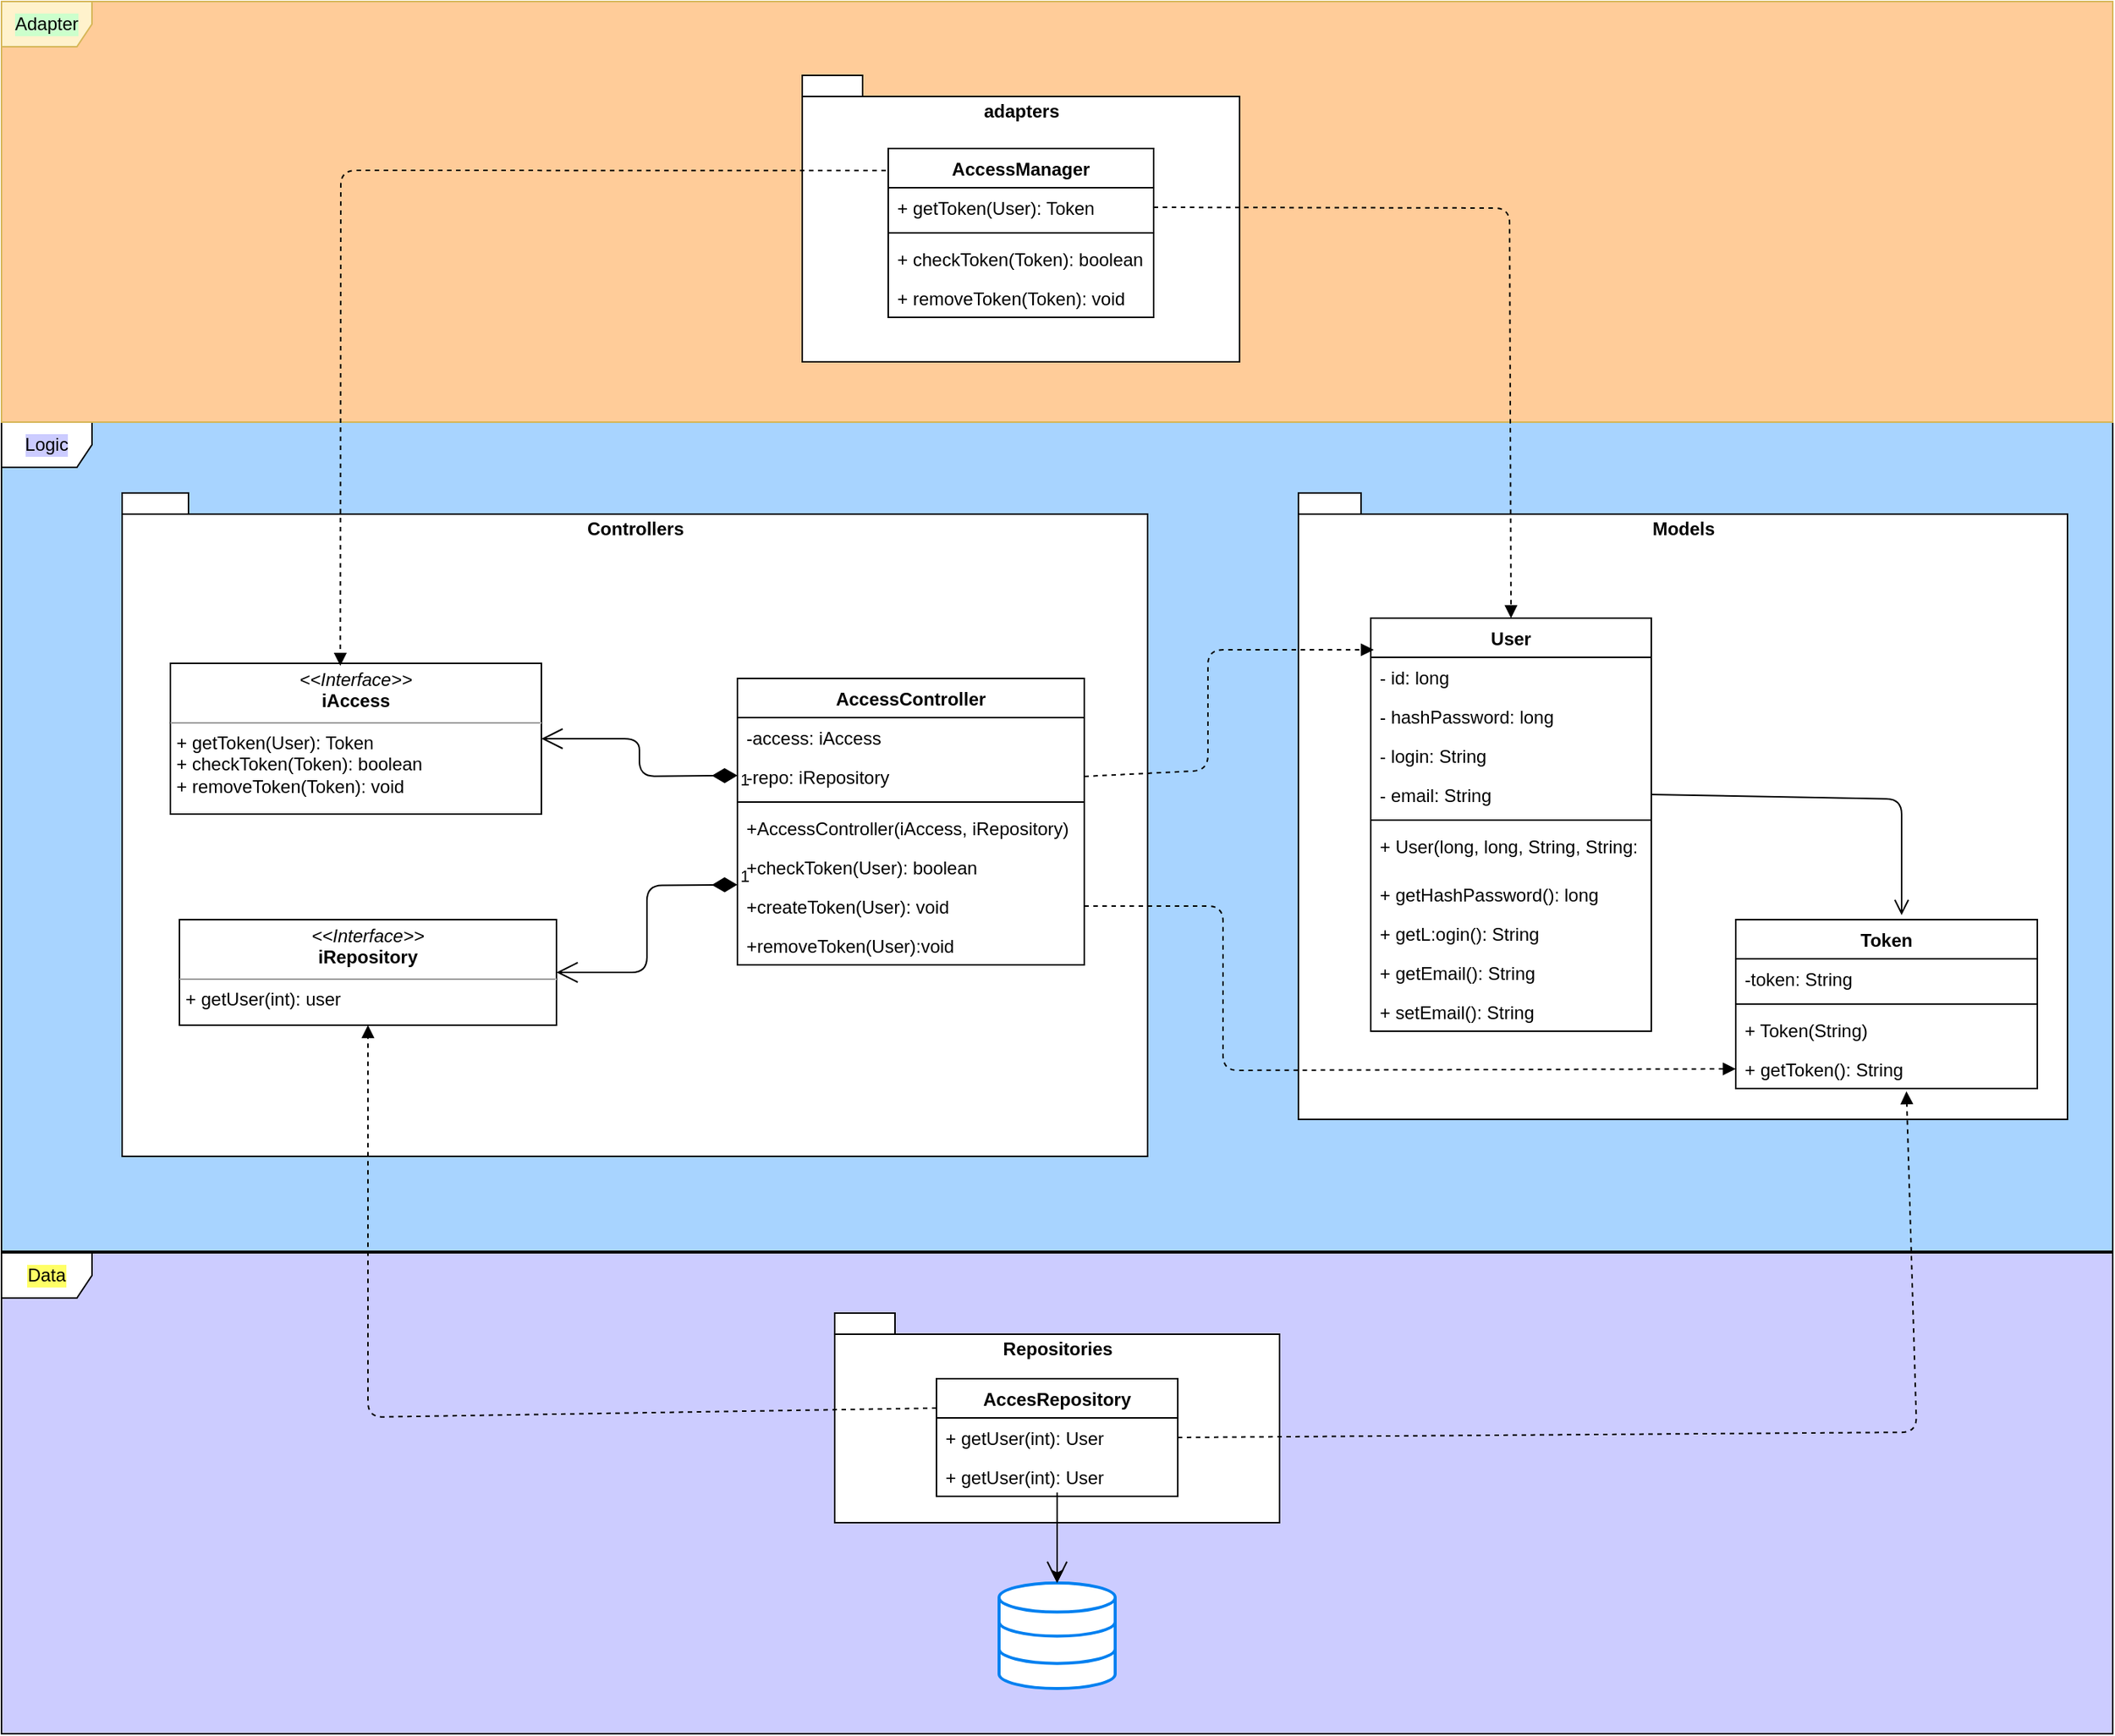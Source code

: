 <mxfile>
    <diagram id="HveUVGLnDqSkw_67JXfe" name="Страница 1">
        <mxGraphModel dx="3606" dy="2487" grid="1" gridSize="10" guides="1" tooltips="1" connect="1" arrows="1" fold="1" page="1" pageScale="1" pageWidth="827" pageHeight="1169" math="0" shadow="0">
            <root>
                <mxCell id="0"/>
                <mxCell id="1" parent="0"/>
                <mxCell id="2" value="Data" style="shape=umlFrame;whiteSpace=wrap;html=1;labelBackgroundColor=#FFFF66;swimlaneFillColor=#CCCCFF;" parent="1" vertex="1">
                    <mxGeometry x="-1630" y="-339" width="1400" height="319" as="geometry"/>
                </mxCell>
                <mxCell id="3" value="Logic" style="shape=umlFrame;whiteSpace=wrap;html=1;labelBackgroundColor=#CCCCFF;swimlaneFillColor=#A8D4FF;" parent="1" vertex="1">
                    <mxGeometry x="-1630" y="-890" width="1400" height="550" as="geometry"/>
                </mxCell>
                <mxCell id="180" value="" style="edgeStyle=none;html=1;strokeColor=#000000;" edge="1" parent="1" source="4" target="26">
                    <mxGeometry relative="1" as="geometry"/>
                </mxCell>
                <mxCell id="4" value="Repositories" style="shape=folder;fontStyle=1;spacingTop=10;tabWidth=40;tabHeight=14;tabPosition=left;html=1;verticalAlign=top;" parent="1" vertex="1">
                    <mxGeometry x="-1077.5" y="-299" width="295" height="139" as="geometry"/>
                </mxCell>
                <mxCell id="5" value="Controllers" style="shape=folder;fontStyle=1;spacingTop=10;tabWidth=40;tabHeight=14;tabPosition=left;html=1;horizontal=1;verticalAlign=top;" parent="1" vertex="1">
                    <mxGeometry x="-1550" y="-843" width="680" height="440" as="geometry"/>
                </mxCell>
                <mxCell id="6" value="Adapter" style="shape=umlFrame;whiteSpace=wrap;html=1;labelBackgroundColor=#CCFFCC;fillColor=#fff2cc;Background=#000000;strokeColor=#d6b656;swimlaneFillColor=#FFCC99;" parent="1" vertex="1">
                    <mxGeometry x="-1630" y="-1169" width="1400" height="279" as="geometry"/>
                </mxCell>
                <mxCell id="7" value="adapters" style="shape=folder;fontStyle=1;spacingTop=10;tabWidth=40;tabHeight=14;tabPosition=left;html=1;align=center;verticalAlign=top;" parent="1" vertex="1">
                    <mxGeometry x="-1099" y="-1120" width="290" height="190" as="geometry"/>
                </mxCell>
                <mxCell id="8" value="AccessManager" style="swimlane;fontStyle=1;align=center;verticalAlign=top;childLayout=stackLayout;horizontal=1;startSize=26;horizontalStack=0;resizeParent=1;resizeParentMax=0;resizeLast=0;collapsible=1;marginBottom=0;" parent="1" vertex="1">
                    <mxGeometry x="-1042" y="-1071.5" width="176" height="112" as="geometry"/>
                </mxCell>
                <mxCell id="9" value="+ getToken(User): Token" style="text;strokeColor=none;fillColor=none;align=left;verticalAlign=top;spacingLeft=4;spacingRight=4;overflow=hidden;rotatable=0;points=[[0,0.5],[1,0.5]];portConstraint=eastwest;" parent="8" vertex="1">
                    <mxGeometry y="26" width="176" height="26" as="geometry"/>
                </mxCell>
                <mxCell id="10" value="" style="line;strokeWidth=1;fillColor=none;align=left;verticalAlign=middle;spacingTop=-1;spacingLeft=3;spacingRight=3;rotatable=0;labelPosition=right;points=[];portConstraint=eastwest;strokeColor=inherit;" parent="8" vertex="1">
                    <mxGeometry y="52" width="176" height="8" as="geometry"/>
                </mxCell>
                <mxCell id="11" value="+ checkToken(Token): boolean" style="text;strokeColor=none;fillColor=none;align=left;verticalAlign=top;spacingLeft=4;spacingRight=4;overflow=hidden;rotatable=0;points=[[0,0.5],[1,0.5]];portConstraint=eastwest;" parent="8" vertex="1">
                    <mxGeometry y="60" width="176" height="26" as="geometry"/>
                </mxCell>
                <mxCell id="163" value="+ removeToken(Token): void" style="text;strokeColor=none;fillColor=none;align=left;verticalAlign=top;spacingLeft=4;spacingRight=4;overflow=hidden;rotatable=0;points=[[0,0.5],[1,0.5]];portConstraint=eastwest;" parent="8" vertex="1">
                    <mxGeometry y="86" width="176" height="26" as="geometry"/>
                </mxCell>
                <mxCell id="12" value="AccessController" style="swimlane;fontStyle=1;align=center;verticalAlign=top;childLayout=stackLayout;horizontal=1;startSize=26;horizontalStack=0;resizeParent=1;resizeParentMax=0;resizeLast=0;collapsible=1;marginBottom=0;" parent="1" vertex="1">
                    <mxGeometry x="-1142" y="-720" width="230" height="190" as="geometry">
                        <mxRectangle x="-1266" y="-401" width="120" height="30" as="alternateBounds"/>
                    </mxGeometry>
                </mxCell>
                <mxCell id="13" value="-access: iAccess" style="text;strokeColor=none;fillColor=none;align=left;verticalAlign=top;spacingLeft=4;spacingRight=4;overflow=hidden;rotatable=0;points=[[0,0.5],[1,0.5]];portConstraint=eastwest;" parent="12" vertex="1">
                    <mxGeometry y="26" width="230" height="26" as="geometry"/>
                </mxCell>
                <mxCell id="15" value="1" style="endArrow=open;html=1;endSize=12;startArrow=diamondThin;startSize=14;startFill=1;edgeStyle=orthogonalEdgeStyle;align=left;verticalAlign=middle;entryX=1;entryY=0.5;entryDx=0;entryDy=0;" parent="12" target="28" edge="1">
                    <mxGeometry x="-1" y="3" relative="1" as="geometry">
                        <mxPoint y="64.41" as="sourcePoint"/>
                        <mxPoint x="160" y="64.41" as="targetPoint"/>
                    </mxGeometry>
                </mxCell>
                <mxCell id="14" value="-repo: iRepository" style="text;strokeColor=none;fillColor=none;align=left;verticalAlign=top;spacingLeft=4;spacingRight=4;overflow=hidden;rotatable=0;points=[[0,0.5],[1,0.5]];portConstraint=eastwest;" parent="12" vertex="1">
                    <mxGeometry y="52" width="230" height="26" as="geometry"/>
                </mxCell>
                <mxCell id="17" value="" style="line;strokeWidth=1;fillColor=none;align=left;verticalAlign=middle;spacingTop=-1;spacingLeft=3;spacingRight=3;rotatable=0;labelPosition=right;points=[];portConstraint=eastwest;strokeColor=inherit;" parent="12" vertex="1">
                    <mxGeometry y="78" width="230" height="8" as="geometry"/>
                </mxCell>
                <mxCell id="18" value="+AccessController(iAccess, iRepository)" style="text;strokeColor=none;fillColor=none;align=left;verticalAlign=top;spacingLeft=4;spacingRight=4;overflow=hidden;rotatable=0;points=[[0,0.5],[1,0.5]];portConstraint=eastwest;" parent="12" vertex="1">
                    <mxGeometry y="86" width="230" height="26" as="geometry"/>
                </mxCell>
                <mxCell id="19" value="1" style="endArrow=open;html=1;endSize=12;startArrow=diamondThin;startSize=14;startFill=1;edgeStyle=orthogonalEdgeStyle;align=left;verticalAlign=bottom;entryX=1;entryY=0.5;entryDx=0;entryDy=0;" parent="12" target="27" edge="1">
                    <mxGeometry x="-1" y="3" relative="1" as="geometry">
                        <mxPoint y="136.82" as="sourcePoint"/>
                        <mxPoint x="160" y="136.82" as="targetPoint"/>
                    </mxGeometry>
                </mxCell>
                <mxCell id="20" value="+checkToken(User): boolean" style="text;strokeColor=none;fillColor=none;align=left;verticalAlign=top;spacingLeft=4;spacingRight=4;overflow=hidden;rotatable=0;points=[[0,0.5],[1,0.5]];portConstraint=eastwest;" parent="12" vertex="1">
                    <mxGeometry y="112" width="230" height="26" as="geometry"/>
                </mxCell>
                <mxCell id="165" value="+createToken(User): void" style="text;strokeColor=none;fillColor=none;align=left;verticalAlign=top;spacingLeft=4;spacingRight=4;overflow=hidden;rotatable=0;points=[[0,0.5],[1,0.5]];portConstraint=eastwest;" vertex="1" parent="12">
                    <mxGeometry y="138" width="230" height="26" as="geometry"/>
                </mxCell>
                <mxCell id="166" value="+removeToken(User):void" style="text;strokeColor=none;fillColor=none;align=left;verticalAlign=top;spacingLeft=4;spacingRight=4;overflow=hidden;rotatable=0;points=[[0,0.5],[1,0.5]];portConstraint=eastwest;" vertex="1" parent="12">
                    <mxGeometry y="164" width="230" height="26" as="geometry"/>
                </mxCell>
                <mxCell id="21" value="AccesRepository" style="swimlane;fontStyle=1;align=center;verticalAlign=top;childLayout=stackLayout;horizontal=1;startSize=26;horizontalStack=0;resizeParent=1;resizeParentMax=0;resizeLast=0;collapsible=1;marginBottom=0;" parent="1" vertex="1">
                    <mxGeometry x="-1010" y="-255.5" width="160" height="78" as="geometry"/>
                </mxCell>
                <mxCell id="22" value="+ getUser(int): User" style="text;strokeColor=none;fillColor=none;align=left;verticalAlign=top;spacingLeft=4;spacingRight=4;overflow=hidden;rotatable=0;points=[[0,0.5],[1,0.5]];portConstraint=eastwest;" parent="21" vertex="1">
                    <mxGeometry y="26" width="160" height="26" as="geometry"/>
                </mxCell>
                <mxCell id="179" value="+ getUser(int): User" style="text;strokeColor=none;fillColor=none;align=left;verticalAlign=top;spacingLeft=4;spacingRight=4;overflow=hidden;rotatable=0;points=[[0,0.5],[1,0.5]];portConstraint=eastwest;" vertex="1" parent="21">
                    <mxGeometry y="52" width="160" height="26" as="geometry"/>
                </mxCell>
                <mxCell id="26" value="" style="html=1;verticalLabelPosition=bottom;align=center;labelBackgroundColor=#ffffff;verticalAlign=top;strokeWidth=2;strokeColor=#0080F0;shadow=0;dashed=0;shape=mxgraph.ios7.icons.data;" parent="1" vertex="1">
                    <mxGeometry x="-968.5" y="-120" width="77" height="70" as="geometry"/>
                </mxCell>
                <mxCell id="27" value="&lt;p style=&quot;margin:0px;margin-top:4px;text-align:center;&quot;&gt;&lt;i&gt;&amp;lt;&amp;lt;Interface&amp;gt;&amp;gt;&lt;/i&gt;&lt;br&gt;&lt;b&gt;iRepository&lt;/b&gt;&lt;/p&gt;&lt;hr size=&quot;1&quot;&gt;&lt;p style=&quot;margin:0px;margin-left:4px;&quot;&gt;&lt;span style=&quot;background-color: initial;&quot;&gt;+ getUser(int): user&lt;/span&gt;&lt;/p&gt;" style="verticalAlign=top;align=left;overflow=fill;fontSize=12;fontFamily=Helvetica;html=1;" parent="1" vertex="1">
                    <mxGeometry x="-1512" y="-560" width="250" height="70" as="geometry"/>
                </mxCell>
                <mxCell id="28" value="&lt;p style=&quot;margin:0px;margin-top:4px;text-align:center;&quot;&gt;&lt;i&gt;&amp;lt;&amp;lt;Interface&amp;gt;&amp;gt;&lt;/i&gt;&lt;br&gt;&lt;b&gt;iAccess&lt;/b&gt;&lt;/p&gt;&lt;hr size=&quot;1&quot;&gt;&lt;p style=&quot;margin:0px;margin-left:4px;&quot;&gt;&lt;span style=&quot;background-color: initial;&quot;&gt;+ getToken(User): Token&lt;/span&gt;&lt;/p&gt;&lt;p style=&quot;margin:0px;margin-left:4px;&quot;&gt;&lt;span style=&quot;background-color: initial;&quot;&gt;+ checkToken(Token): boolean&lt;/span&gt;&lt;br&gt;&lt;/p&gt;&lt;p style=&quot;margin:0px;margin-left:4px;&quot;&gt;&lt;span style=&quot;background-color: initial;&quot;&gt;+ removeToken(Token): void&lt;/span&gt;&lt;/p&gt;" style="verticalAlign=top;align=left;overflow=fill;fontSize=12;fontFamily=Helvetica;html=1;" parent="1" vertex="1">
                    <mxGeometry x="-1518" y="-730" width="246" height="100" as="geometry"/>
                </mxCell>
                <mxCell id="29" value="" style="html=1;verticalAlign=bottom;labelBackgroundColor=none;endArrow=block;endFill=1;dashed=1;exitX=-0.009;exitY=0.131;exitDx=0;exitDy=0;exitPerimeter=0;entryX=0.458;entryY=0.016;entryDx=0;entryDy=0;entryPerimeter=0;strokeColor=#000000;" parent="1" source="8" target="28" edge="1">
                    <mxGeometry width="160" relative="1" as="geometry">
                        <mxPoint x="-1326" y="-541" as="sourcePoint"/>
                        <mxPoint x="-1166" y="-541" as="targetPoint"/>
                        <Array as="points">
                            <mxPoint x="-1405" y="-1057"/>
                        </Array>
                    </mxGeometry>
                </mxCell>
                <mxCell id="30" value="" style="html=1;verticalAlign=bottom;labelBackgroundColor=none;endArrow=block;endFill=1;dashed=1;exitX=0;exitY=0.25;exitDx=0;exitDy=0;entryX=0.5;entryY=1;entryDx=0;entryDy=0;" parent="1" source="21" target="27" edge="1">
                    <mxGeometry width="160" relative="1" as="geometry">
                        <mxPoint x="-1326" y="159" as="sourcePoint"/>
                        <mxPoint x="-1166" y="159" as="targetPoint"/>
                        <Array as="points">
                            <mxPoint x="-1387" y="-230"/>
                        </Array>
                    </mxGeometry>
                </mxCell>
                <mxCell id="37" value="Models" style="shape=folder;fontStyle=1;spacingTop=10;tabWidth=40;tabHeight=14;tabPosition=left;html=1;horizontal=1;verticalAlign=top;" parent="1" vertex="1">
                    <mxGeometry x="-770" y="-843" width="510" height="415.5" as="geometry"/>
                </mxCell>
                <mxCell id="38" value="User" style="swimlane;fontStyle=1;align=center;verticalAlign=top;childLayout=stackLayout;horizontal=1;startSize=26;horizontalStack=0;resizeParent=1;resizeParentMax=0;resizeLast=0;collapsible=1;marginBottom=0;" parent="1" vertex="1">
                    <mxGeometry x="-722" y="-760" width="186" height="274" as="geometry"/>
                </mxCell>
                <mxCell id="39" value="- id: long" style="text;strokeColor=none;fillColor=none;align=left;verticalAlign=top;spacingLeft=4;spacingRight=4;overflow=hidden;rotatable=0;points=[[0,0.5],[1,0.5]];portConstraint=eastwest;" parent="38" vertex="1">
                    <mxGeometry y="26" width="186" height="26" as="geometry"/>
                </mxCell>
                <mxCell id="40" value="- hashPassword: long" style="text;strokeColor=none;fillColor=none;align=left;verticalAlign=top;spacingLeft=4;spacingRight=4;overflow=hidden;rotatable=0;points=[[0,0.5],[1,0.5]];portConstraint=eastwest;" parent="38" vertex="1">
                    <mxGeometry y="52" width="186" height="26" as="geometry"/>
                </mxCell>
                <mxCell id="41" value="- login: String" style="text;strokeColor=none;fillColor=none;align=left;verticalAlign=top;spacingLeft=4;spacingRight=4;overflow=hidden;rotatable=0;points=[[0,0.5],[1,0.5]];portConstraint=eastwest;" parent="38" vertex="1">
                    <mxGeometry y="78" width="186" height="26" as="geometry"/>
                </mxCell>
                <mxCell id="42" value="- email: String" style="text;strokeColor=none;fillColor=none;align=left;verticalAlign=top;spacingLeft=4;spacingRight=4;overflow=hidden;rotatable=0;points=[[0,0.5],[1,0.5]];portConstraint=eastwest;" parent="38" vertex="1">
                    <mxGeometry y="104" width="186" height="26" as="geometry"/>
                </mxCell>
                <mxCell id="46" value="" style="line;strokeWidth=1;fillColor=none;align=left;verticalAlign=middle;spacingTop=-1;spacingLeft=3;spacingRight=3;rotatable=0;labelPosition=right;points=[];portConstraint=eastwest;strokeColor=inherit;" parent="38" vertex="1">
                    <mxGeometry y="130" width="186" height="8" as="geometry"/>
                </mxCell>
                <mxCell id="47" value="+ User(long, long, String, String:" style="text;strokeColor=none;fillColor=none;align=left;verticalAlign=top;spacingLeft=4;spacingRight=4;overflow=hidden;rotatable=0;points=[[0,0.5],[1,0.5]];portConstraint=eastwest;whiteSpace=wrap;" parent="38" vertex="1">
                    <mxGeometry y="138" width="186" height="32" as="geometry"/>
                </mxCell>
                <mxCell id="49" value="+ getHashPassword(): long" style="text;strokeColor=none;fillColor=none;align=left;verticalAlign=top;spacingLeft=4;spacingRight=4;overflow=hidden;rotatable=0;points=[[0,0.5],[1,0.5]];portConstraint=eastwest;" parent="38" vertex="1">
                    <mxGeometry y="170" width="186" height="26" as="geometry"/>
                </mxCell>
                <mxCell id="50" value="+ getL:ogin(): String" style="text;strokeColor=none;fillColor=none;align=left;verticalAlign=top;spacingLeft=4;spacingRight=4;overflow=hidden;rotatable=0;points=[[0,0.5],[1,0.5]];portConstraint=eastwest;" parent="38" vertex="1">
                    <mxGeometry y="196" width="186" height="26" as="geometry"/>
                </mxCell>
                <mxCell id="51" value="+ getEmail(): String" style="text;strokeColor=none;fillColor=none;align=left;verticalAlign=top;spacingLeft=4;spacingRight=4;overflow=hidden;rotatable=0;points=[[0,0.5],[1,0.5]];portConstraint=eastwest;" parent="38" vertex="1">
                    <mxGeometry y="222" width="186" height="26" as="geometry"/>
                </mxCell>
                <mxCell id="167" value="+ setEmail(): String" style="text;strokeColor=none;fillColor=none;align=left;verticalAlign=top;spacingLeft=4;spacingRight=4;overflow=hidden;rotatable=0;points=[[0,0.5],[1,0.5]];portConstraint=eastwest;" vertex="1" parent="38">
                    <mxGeometry y="248" width="186" height="26" as="geometry"/>
                </mxCell>
                <mxCell id="88" value="Token" style="swimlane;fontStyle=1;align=center;verticalAlign=top;childLayout=stackLayout;horizontal=1;startSize=26;horizontalStack=0;resizeParent=1;resizeParentMax=0;resizeLast=0;collapsible=1;marginBottom=0;" parent="1" vertex="1">
                    <mxGeometry x="-480" y="-560" width="200" height="112" as="geometry"/>
                </mxCell>
                <mxCell id="89" value="-token: String" style="text;strokeColor=none;fillColor=none;align=left;verticalAlign=top;spacingLeft=4;spacingRight=4;overflow=hidden;rotatable=0;points=[[0,0.5],[1,0.5]];portConstraint=eastwest;" parent="88" vertex="1">
                    <mxGeometry y="26" width="200" height="26" as="geometry"/>
                </mxCell>
                <mxCell id="93" value="" style="line;strokeWidth=1;fillColor=none;align=left;verticalAlign=middle;spacingTop=-1;spacingLeft=3;spacingRight=3;rotatable=0;labelPosition=right;points=[];portConstraint=eastwest;strokeColor=inherit;" parent="88" vertex="1">
                    <mxGeometry y="52" width="200" height="8" as="geometry"/>
                </mxCell>
                <mxCell id="148" value="+ Token(String)" style="text;strokeColor=none;fillColor=none;align=left;verticalAlign=top;spacingLeft=4;spacingRight=4;overflow=hidden;rotatable=0;points=[[0,0.5],[1,0.5]];portConstraint=eastwest;" parent="88" vertex="1">
                    <mxGeometry y="60" width="200" height="26" as="geometry"/>
                </mxCell>
                <mxCell id="168" value="+ getToken(): String" style="text;strokeColor=none;fillColor=none;align=left;verticalAlign=top;spacingLeft=4;spacingRight=4;overflow=hidden;rotatable=0;points=[[0,0.5],[1,0.5]];portConstraint=eastwest;" vertex="1" parent="88">
                    <mxGeometry y="86" width="200" height="26" as="geometry"/>
                </mxCell>
                <mxCell id="25" value="" style="endArrow=open;endFill=1;endSize=12;html=1;" parent="1" target="26" edge="1">
                    <mxGeometry width="160" relative="1" as="geometry">
                        <mxPoint x="-930" y="-180" as="sourcePoint"/>
                        <mxPoint x="-1158.5" y="597.82" as="targetPoint"/>
                        <Array as="points"/>
                    </mxGeometry>
                </mxCell>
                <mxCell id="172" value="" style="html=1;verticalAlign=bottom;labelBackgroundColor=none;endArrow=block;endFill=1;dashed=1;exitX=1;exitY=0.5;exitDx=0;exitDy=0;entryX=0.5;entryY=0;entryDx=0;entryDy=0;" edge="1" parent="1" source="9" target="38">
                    <mxGeometry width="160" relative="1" as="geometry">
                        <mxPoint x="-730" y="-170" as="sourcePoint"/>
                        <mxPoint x="-570" y="-170" as="targetPoint"/>
                        <Array as="points">
                            <mxPoint x="-630" y="-1032"/>
                        </Array>
                    </mxGeometry>
                </mxCell>
                <mxCell id="173" value="" style="html=1;verticalAlign=bottom;labelBackgroundColor=none;endArrow=block;endFill=1;dashed=1;exitX=1;exitY=0.5;exitDx=0;exitDy=0;entryX=0.566;entryY=1.071;entryDx=0;entryDy=0;entryPerimeter=0;" edge="1" parent="1" source="22" target="168">
                    <mxGeometry width="160" relative="1" as="geometry">
                        <mxPoint x="-730" y="-170" as="sourcePoint"/>
                        <mxPoint x="-570" y="-170" as="targetPoint"/>
                        <Array as="points">
                            <mxPoint x="-360" y="-220"/>
                        </Array>
                    </mxGeometry>
                </mxCell>
                <mxCell id="174" value="" style="endArrow=open;startArrow=none;endFill=0;startFill=0;endSize=8;html=1;verticalAlign=bottom;labelBackgroundColor=none;strokeWidth=1;exitX=1;exitY=0.5;exitDx=0;exitDy=0;" edge="1" parent="1" source="42">
                    <mxGeometry width="160" relative="1" as="geometry">
                        <mxPoint x="-490" y="-410" as="sourcePoint"/>
                        <mxPoint x="-370" y="-563" as="targetPoint"/>
                        <Array as="points">
                            <mxPoint x="-370" y="-640"/>
                            <mxPoint x="-370" y="-563"/>
                        </Array>
                    </mxGeometry>
                </mxCell>
                <mxCell id="175" value="" style="html=1;verticalAlign=bottom;labelBackgroundColor=none;endArrow=block;endFill=1;dashed=1;exitX=1;exitY=0.5;exitDx=0;exitDy=0;" edge="1" parent="1" source="14">
                    <mxGeometry width="160" relative="1" as="geometry">
                        <mxPoint x="-930" y="-40" as="sourcePoint"/>
                        <mxPoint x="-720" y="-739" as="targetPoint"/>
                        <Array as="points">
                            <mxPoint x="-830" y="-659"/>
                            <mxPoint x="-830" y="-739"/>
                        </Array>
                    </mxGeometry>
                </mxCell>
                <mxCell id="177" value="" style="html=1;verticalAlign=bottom;labelBackgroundColor=none;endArrow=block;endFill=1;dashed=1;exitX=1;exitY=0.5;exitDx=0;exitDy=0;entryX=0;entryY=0.5;entryDx=0;entryDy=0;" edge="1" parent="1" source="165" target="168">
                    <mxGeometry width="160" relative="1" as="geometry">
                        <mxPoint x="-900" y="-300" as="sourcePoint"/>
                        <mxPoint x="-740" y="-300" as="targetPoint"/>
                        <Array as="points">
                            <mxPoint x="-820" y="-569"/>
                            <mxPoint x="-820" y="-460"/>
                        </Array>
                    </mxGeometry>
                </mxCell>
            </root>
        </mxGraphModel>
    </diagram>
</mxfile>